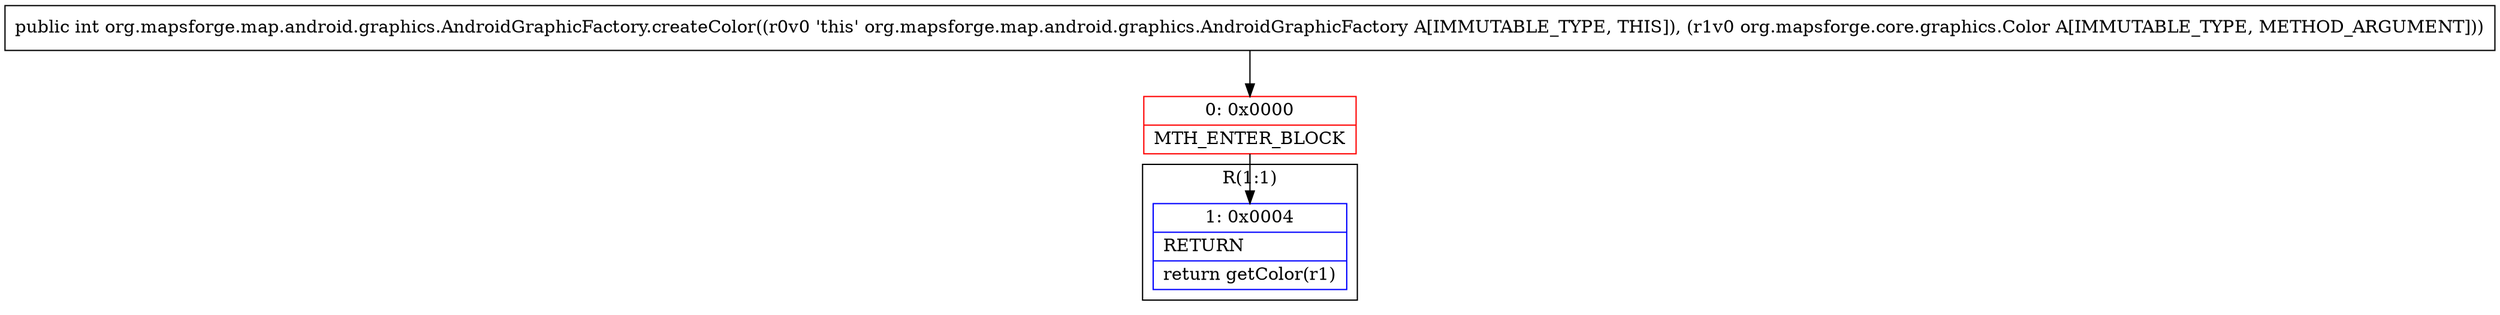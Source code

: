 digraph "CFG fororg.mapsforge.map.android.graphics.AndroidGraphicFactory.createColor(Lorg\/mapsforge\/core\/graphics\/Color;)I" {
subgraph cluster_Region_1568600789 {
label = "R(1:1)";
node [shape=record,color=blue];
Node_1 [shape=record,label="{1\:\ 0x0004|RETURN\l|return getColor(r1)\l}"];
}
Node_0 [shape=record,color=red,label="{0\:\ 0x0000|MTH_ENTER_BLOCK\l}"];
MethodNode[shape=record,label="{public int org.mapsforge.map.android.graphics.AndroidGraphicFactory.createColor((r0v0 'this' org.mapsforge.map.android.graphics.AndroidGraphicFactory A[IMMUTABLE_TYPE, THIS]), (r1v0 org.mapsforge.core.graphics.Color A[IMMUTABLE_TYPE, METHOD_ARGUMENT])) }"];
MethodNode -> Node_0;
Node_0 -> Node_1;
}

